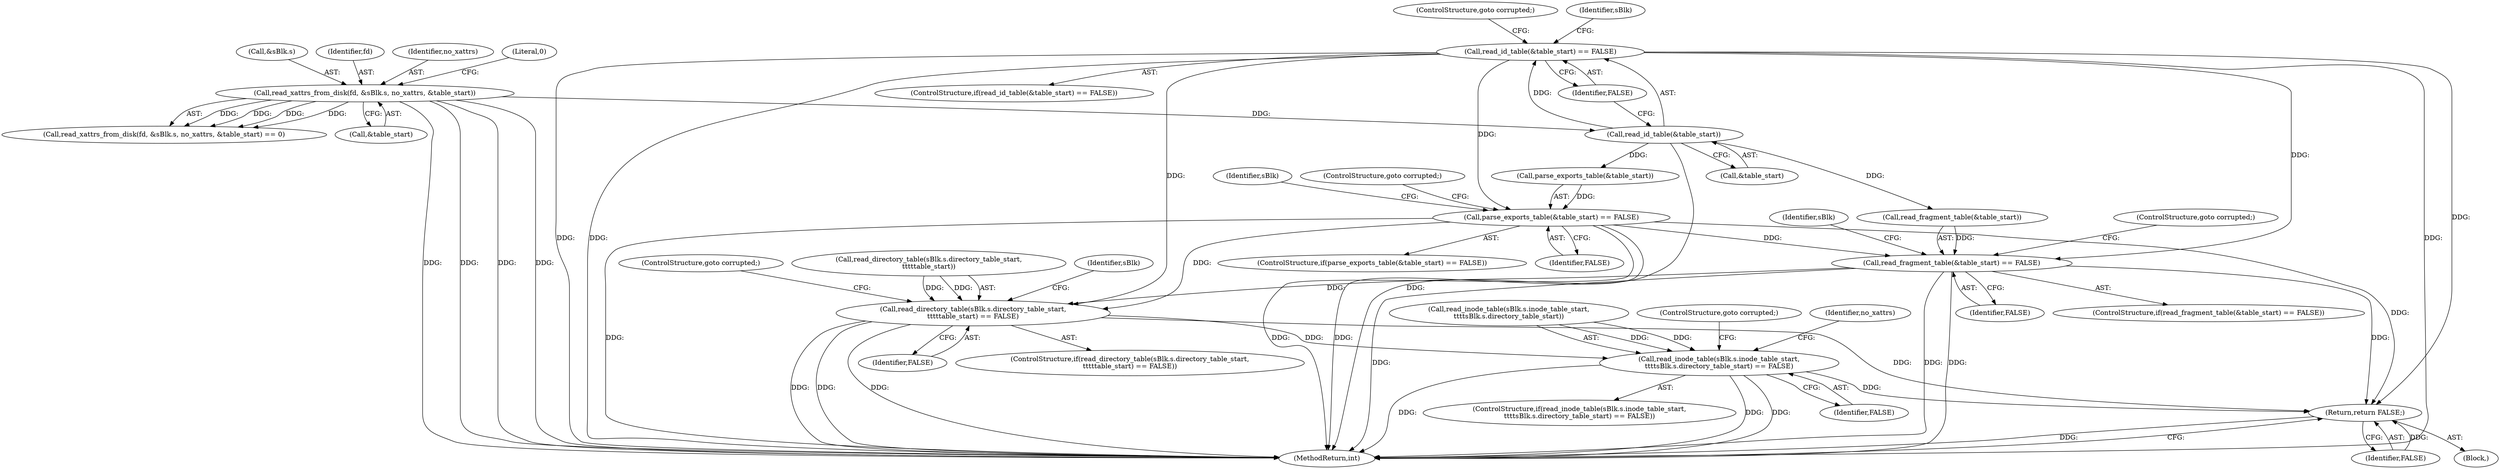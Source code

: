 digraph "0_squashfs-tools_f95864afe8833fe3ad782d714b41378e860977b1_1@API" {
"1000208" [label="(Call,read_id_table(&table_start) == FALSE)"];
"1000209" [label="(Call,read_id_table(&table_start))"];
"1000146" [label="(Call,read_xattrs_from_disk(fd, &sBlk.s, no_xattrs, &table_start))"];
"1000236" [label="(Call,parse_exports_table(&table_start) == FALSE)"];
"1000280" [label="(Call,read_fragment_table(&table_start) == FALSE)"];
"1000313" [label="(Call,read_directory_table(sBlk.s.directory_table_start,\n\t\t\t\ttable_start) == FALSE)"];
"1000340" [label="(Call,read_inode_table(sBlk.s.inode_table_start,\n\t\t\t\tsBlk.s.directory_table_start) == FALSE)"];
"1000368" [label="(Return,return FALSE;)"];
"1000369" [label="(Identifier,FALSE)"];
"1000241" [label="(ControlStructure,goto corrupted;)"];
"1000148" [label="(Call,&sBlk.s)"];
"1000146" [label="(Call,read_xattrs_from_disk(fd, &sBlk.s, no_xattrs, &table_start))"];
"1000213" [label="(ControlStructure,goto corrupted;)"];
"1000279" [label="(ControlStructure,if(read_fragment_table(&table_start) == FALSE))"];
"1000355" [label="(Identifier,no_xattrs)"];
"1000117" [label="(Block,)"];
"1000285" [label="(ControlStructure,goto corrupted;)"];
"1000304" [label="(Identifier,sBlk)"];
"1000312" [label="(ControlStructure,if(read_directory_table(sBlk.s.directory_table_start,\n\t\t\t\ttable_start) == FALSE))"];
"1000145" [label="(Call,read_xattrs_from_disk(fd, &sBlk.s, no_xattrs, &table_start) == 0)"];
"1000340" [label="(Call,read_inode_table(sBlk.s.inode_table_start,\n\t\t\t\tsBlk.s.directory_table_start) == FALSE)"];
"1000368" [label="(Return,return FALSE;)"];
"1000240" [label="(Identifier,FALSE)"];
"1000246" [label="(Identifier,sBlk)"];
"1000322" [label="(ControlStructure,goto corrupted;)"];
"1000314" [label="(Call,read_directory_table(sBlk.s.directory_table_start,\n\t\t\t\ttable_start))"];
"1000212" [label="(Identifier,FALSE)"];
"1000281" [label="(Call,read_fragment_table(&table_start))"];
"1000209" [label="(Call,read_id_table(&table_start))"];
"1000235" [label="(ControlStructure,if(parse_exports_table(&table_start) == FALSE))"];
"1000313" [label="(Call,read_directory_table(sBlk.s.directory_table_start,\n\t\t\t\ttable_start) == FALSE)"];
"1000341" [label="(Call,read_inode_table(sBlk.s.inode_table_start,\n\t\t\t\tsBlk.s.directory_table_start))"];
"1000207" [label="(ControlStructure,if(read_id_table(&table_start) == FALSE))"];
"1000147" [label="(Identifier,fd)"];
"1000152" [label="(Identifier,no_xattrs)"];
"1000237" [label="(Call,parse_exports_table(&table_start))"];
"1000327" [label="(Identifier,sBlk)"];
"1000339" [label="(ControlStructure,if(read_inode_table(sBlk.s.inode_table_start,\n\t\t\t\tsBlk.s.directory_table_start) == FALSE))"];
"1000208" [label="(Call,read_id_table(&table_start) == FALSE)"];
"1000236" [label="(Call,parse_exports_table(&table_start) == FALSE)"];
"1000153" [label="(Call,&table_start)"];
"1000353" [label="(ControlStructure,goto corrupted;)"];
"1000218" [label="(Identifier,sBlk)"];
"1000370" [label="(MethodReturn,int)"];
"1000280" [label="(Call,read_fragment_table(&table_start) == FALSE)"];
"1000155" [label="(Literal,0)"];
"1000352" [label="(Identifier,FALSE)"];
"1000210" [label="(Call,&table_start)"];
"1000321" [label="(Identifier,FALSE)"];
"1000284" [label="(Identifier,FALSE)"];
"1000208" -> "1000207"  [label="AST: "];
"1000208" -> "1000212"  [label="CFG: "];
"1000209" -> "1000208"  [label="AST: "];
"1000212" -> "1000208"  [label="AST: "];
"1000213" -> "1000208"  [label="CFG: "];
"1000218" -> "1000208"  [label="CFG: "];
"1000208" -> "1000370"  [label="DDG: "];
"1000208" -> "1000370"  [label="DDG: "];
"1000208" -> "1000370"  [label="DDG: "];
"1000209" -> "1000208"  [label="DDG: "];
"1000208" -> "1000236"  [label="DDG: "];
"1000208" -> "1000280"  [label="DDG: "];
"1000208" -> "1000313"  [label="DDG: "];
"1000208" -> "1000368"  [label="DDG: "];
"1000209" -> "1000210"  [label="CFG: "];
"1000210" -> "1000209"  [label="AST: "];
"1000212" -> "1000209"  [label="CFG: "];
"1000209" -> "1000370"  [label="DDG: "];
"1000146" -> "1000209"  [label="DDG: "];
"1000209" -> "1000237"  [label="DDG: "];
"1000209" -> "1000281"  [label="DDG: "];
"1000146" -> "1000145"  [label="AST: "];
"1000146" -> "1000153"  [label="CFG: "];
"1000147" -> "1000146"  [label="AST: "];
"1000148" -> "1000146"  [label="AST: "];
"1000152" -> "1000146"  [label="AST: "];
"1000153" -> "1000146"  [label="AST: "];
"1000155" -> "1000146"  [label="CFG: "];
"1000146" -> "1000370"  [label="DDG: "];
"1000146" -> "1000370"  [label="DDG: "];
"1000146" -> "1000370"  [label="DDG: "];
"1000146" -> "1000370"  [label="DDG: "];
"1000146" -> "1000145"  [label="DDG: "];
"1000146" -> "1000145"  [label="DDG: "];
"1000146" -> "1000145"  [label="DDG: "];
"1000146" -> "1000145"  [label="DDG: "];
"1000236" -> "1000235"  [label="AST: "];
"1000236" -> "1000240"  [label="CFG: "];
"1000237" -> "1000236"  [label="AST: "];
"1000240" -> "1000236"  [label="AST: "];
"1000241" -> "1000236"  [label="CFG: "];
"1000246" -> "1000236"  [label="CFG: "];
"1000236" -> "1000370"  [label="DDG: "];
"1000236" -> "1000370"  [label="DDG: "];
"1000236" -> "1000370"  [label="DDG: "];
"1000237" -> "1000236"  [label="DDG: "];
"1000236" -> "1000280"  [label="DDG: "];
"1000236" -> "1000313"  [label="DDG: "];
"1000236" -> "1000368"  [label="DDG: "];
"1000280" -> "1000279"  [label="AST: "];
"1000280" -> "1000284"  [label="CFG: "];
"1000281" -> "1000280"  [label="AST: "];
"1000284" -> "1000280"  [label="AST: "];
"1000285" -> "1000280"  [label="CFG: "];
"1000304" -> "1000280"  [label="CFG: "];
"1000280" -> "1000370"  [label="DDG: "];
"1000280" -> "1000370"  [label="DDG: "];
"1000280" -> "1000370"  [label="DDG: "];
"1000281" -> "1000280"  [label="DDG: "];
"1000280" -> "1000313"  [label="DDG: "];
"1000280" -> "1000368"  [label="DDG: "];
"1000313" -> "1000312"  [label="AST: "];
"1000313" -> "1000321"  [label="CFG: "];
"1000314" -> "1000313"  [label="AST: "];
"1000321" -> "1000313"  [label="AST: "];
"1000322" -> "1000313"  [label="CFG: "];
"1000327" -> "1000313"  [label="CFG: "];
"1000313" -> "1000370"  [label="DDG: "];
"1000313" -> "1000370"  [label="DDG: "];
"1000313" -> "1000370"  [label="DDG: "];
"1000314" -> "1000313"  [label="DDG: "];
"1000314" -> "1000313"  [label="DDG: "];
"1000313" -> "1000340"  [label="DDG: "];
"1000313" -> "1000368"  [label="DDG: "];
"1000340" -> "1000339"  [label="AST: "];
"1000340" -> "1000352"  [label="CFG: "];
"1000341" -> "1000340"  [label="AST: "];
"1000352" -> "1000340"  [label="AST: "];
"1000353" -> "1000340"  [label="CFG: "];
"1000355" -> "1000340"  [label="CFG: "];
"1000340" -> "1000370"  [label="DDG: "];
"1000340" -> "1000370"  [label="DDG: "];
"1000340" -> "1000370"  [label="DDG: "];
"1000341" -> "1000340"  [label="DDG: "];
"1000341" -> "1000340"  [label="DDG: "];
"1000340" -> "1000368"  [label="DDG: "];
"1000368" -> "1000117"  [label="AST: "];
"1000368" -> "1000369"  [label="CFG: "];
"1000369" -> "1000368"  [label="AST: "];
"1000370" -> "1000368"  [label="CFG: "];
"1000368" -> "1000370"  [label="DDG: "];
"1000369" -> "1000368"  [label="DDG: "];
}
